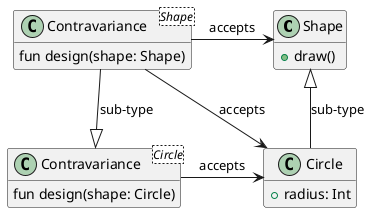 @startuml
'https://plantuml.com/class-diagram

hide empty members

class Shape {
    +draw()
}

class Circle {
    +radius: Int
}
Circle -up-|> Shape: sub-type

class "Contravariance<Circle>" as cvc {
    fun design(shape: Circle)
}
cvc -> Circle: accepts

class "Contravariance<Shape>" as cvs {
    fun design(shape: Shape)
}
cvs -> Shape: accepts
cvs -> Circle: accepts
cvs -down-|> cvc: sub-type


@enduml